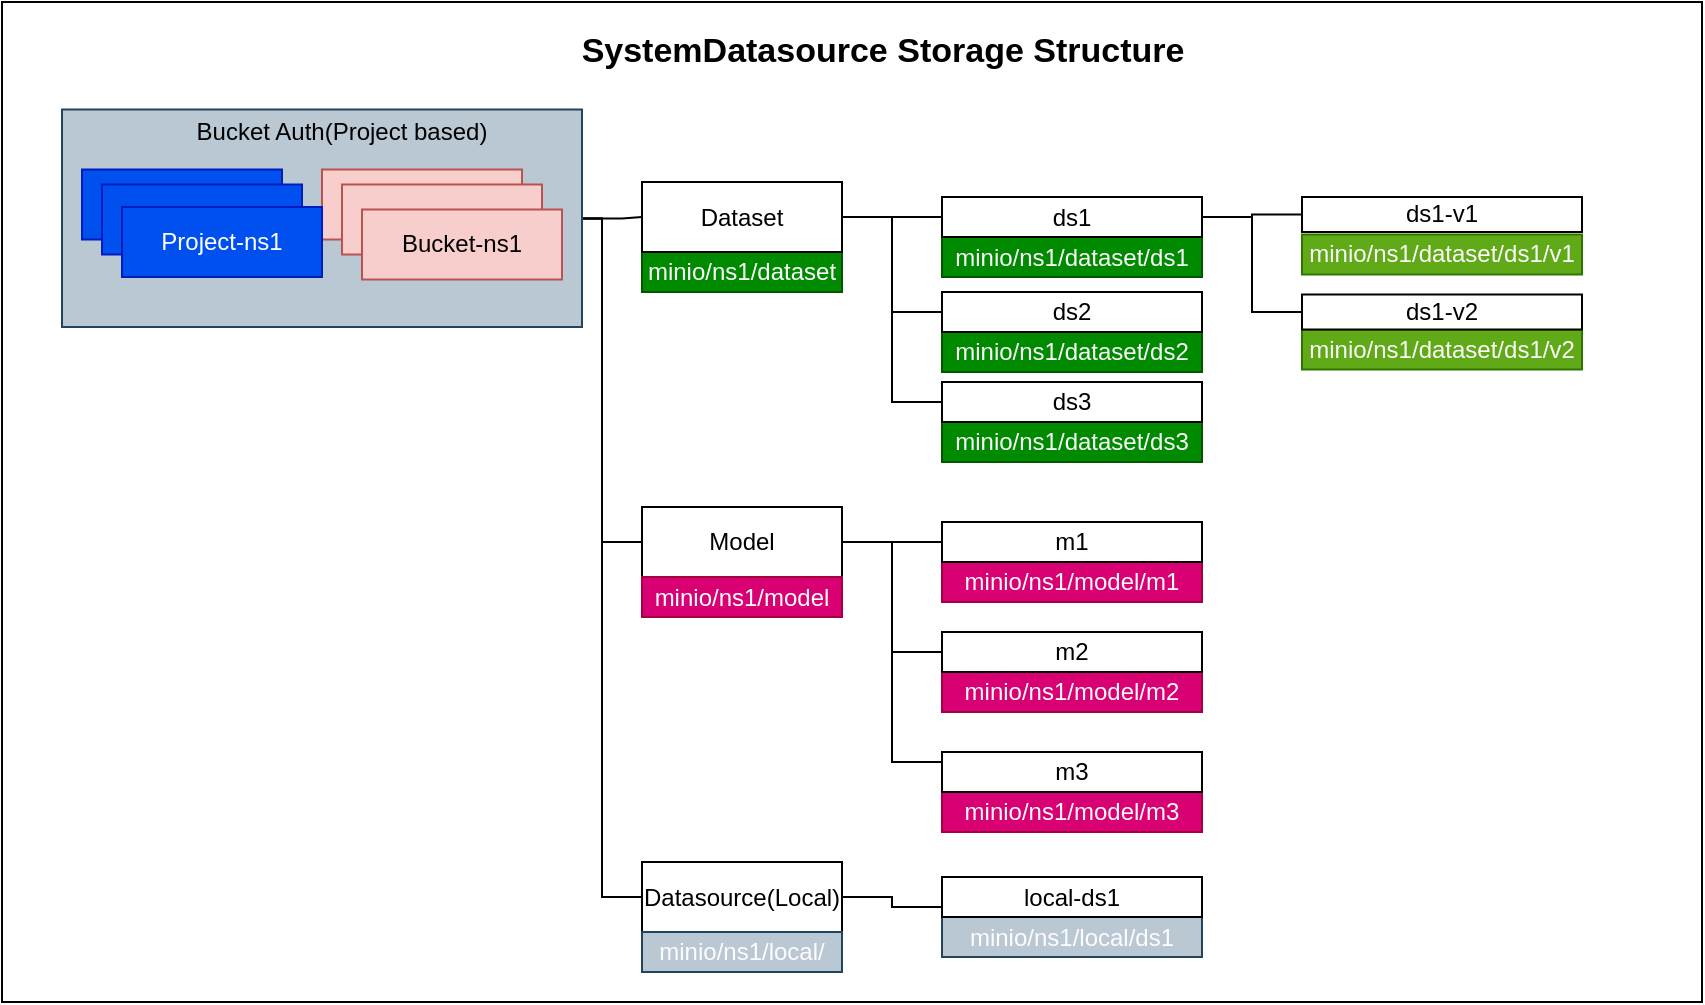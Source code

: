 <mxfile>
    <diagram id="LxMl-2SoCOkEbOTOW2Gz" name="第 1 页">
        <mxGraphModel dx="887" dy="558" grid="1" gridSize="10" guides="1" tooltips="1" connect="1" arrows="1" fold="1" page="1" pageScale="1" pageWidth="1920" pageHeight="1200" math="0" shadow="0">
            <root>
                <mxCell id="0"/>
                <mxCell id="1" parent="0"/>
                <mxCell id="CVLv9CD3JrJjsB5Fl6TC-63" value="" style="rounded=0;whiteSpace=wrap;html=1;" parent="1" vertex="1">
                    <mxGeometry x="180" y="120" width="850" height="500" as="geometry"/>
                </mxCell>
                <mxCell id="CVLv9CD3JrJjsB5Fl6TC-84" style="edgeStyle=orthogonalEdgeStyle;rounded=0;orthogonalLoop=1;jettySize=auto;html=1;entryX=0;entryY=0.5;entryDx=0;entryDy=0;fontSize=17;fontColor=#FDFCFC;endArrow=none;endFill=0;" parent="1" source="CVLv9CD3JrJjsB5Fl6TC-62" target="CVLv9CD3JrJjsB5Fl6TC-29" edge="1">
                    <mxGeometry relative="1" as="geometry"/>
                </mxCell>
                <mxCell id="CVLv9CD3JrJjsB5Fl6TC-86" style="edgeStyle=orthogonalEdgeStyle;rounded=0;orthogonalLoop=1;jettySize=auto;html=1;entryX=0;entryY=0.5;entryDx=0;entryDy=0;fontSize=17;fontColor=#FDFCFC;endArrow=none;endFill=0;" parent="1" source="CVLv9CD3JrJjsB5Fl6TC-62" target="CVLv9CD3JrJjsB5Fl6TC-30" edge="1">
                    <mxGeometry relative="1" as="geometry">
                        <Array as="points">
                            <mxPoint x="480" y="228"/>
                            <mxPoint x="480" y="390"/>
                        </Array>
                    </mxGeometry>
                </mxCell>
                <mxCell id="CVLv9CD3JrJjsB5Fl6TC-87" style="edgeStyle=orthogonalEdgeStyle;rounded=0;orthogonalLoop=1;jettySize=auto;html=1;entryX=0;entryY=0.5;entryDx=0;entryDy=0;fontSize=17;fontColor=#FDFCFC;endArrow=none;endFill=0;" parent="1" source="CVLv9CD3JrJjsB5Fl6TC-62" target="CVLv9CD3JrJjsB5Fl6TC-75" edge="1">
                    <mxGeometry relative="1" as="geometry">
                        <Array as="points">
                            <mxPoint x="480" y="228"/>
                            <mxPoint x="480" y="568"/>
                        </Array>
                    </mxGeometry>
                </mxCell>
                <mxCell id="CVLv9CD3JrJjsB5Fl6TC-62" value="" style="rounded=0;whiteSpace=wrap;html=1;fillColor=#bac8d3;strokeColor=#23445d;" parent="1" vertex="1">
                    <mxGeometry x="210" y="173.75" width="260" height="108.75" as="geometry"/>
                </mxCell>
                <mxCell id="CVLv9CD3JrJjsB5Fl6TC-6" value="Bucket Auth(Project based)" style="text;html=1;strokeColor=none;fillColor=none;align=center;verticalAlign=middle;whiteSpace=wrap;rounded=0;" parent="1" vertex="1">
                    <mxGeometry x="270" y="160" width="160" height="50" as="geometry"/>
                </mxCell>
                <mxCell id="CVLv9CD3JrJjsB5Fl6TC-7" value="项目-ns1" style="rounded=0;whiteSpace=wrap;html=1;fillColor=#0050ef;fontColor=#ffffff;strokeColor=#001DBC;" parent="1" vertex="1">
                    <mxGeometry x="220" y="203.75" width="100" height="35" as="geometry"/>
                </mxCell>
                <mxCell id="CVLv9CD3JrJjsB5Fl6TC-26" value="bucket-ns1" style="rounded=0;whiteSpace=wrap;html=1;fillColor=#f8cecc;strokeColor=#b85450;" parent="1" vertex="1">
                    <mxGeometry x="340" y="203.75" width="100" height="35" as="geometry"/>
                </mxCell>
                <mxCell id="CVLv9CD3JrJjsB5Fl6TC-28" value="minio/ns1/dataset" style="rounded=0;whiteSpace=wrap;html=1;fillColor=#008a00;strokeColor=#005700;fontColor=#ffffff;" parent="1" vertex="1">
                    <mxGeometry x="500" y="245" width="100" height="20" as="geometry"/>
                </mxCell>
                <mxCell id="CVLv9CD3JrJjsB5Fl6TC-47" style="edgeStyle=orthogonalEdgeStyle;rounded=0;orthogonalLoop=1;jettySize=auto;html=1;entryX=0;entryY=0.5;entryDx=0;entryDy=0;fontColor=#FDFCFC;endArrow=none;endFill=0;" parent="1" source="CVLv9CD3JrJjsB5Fl6TC-29" target="CVLv9CD3JrJjsB5Fl6TC-36" edge="1">
                    <mxGeometry relative="1" as="geometry"/>
                </mxCell>
                <mxCell id="CVLv9CD3JrJjsB5Fl6TC-48" style="edgeStyle=orthogonalEdgeStyle;rounded=0;orthogonalLoop=1;jettySize=auto;html=1;entryX=0;entryY=0.5;entryDx=0;entryDy=0;fontColor=#FDFCFC;endArrow=none;endFill=0;" parent="1" source="CVLv9CD3JrJjsB5Fl6TC-29" target="CVLv9CD3JrJjsB5Fl6TC-38" edge="1">
                    <mxGeometry relative="1" as="geometry"/>
                </mxCell>
                <mxCell id="CVLv9CD3JrJjsB5Fl6TC-49" style="edgeStyle=orthogonalEdgeStyle;rounded=0;orthogonalLoop=1;jettySize=auto;html=1;entryX=0;entryY=0.5;entryDx=0;entryDy=0;fontColor=#FDFCFC;endArrow=none;endFill=0;" parent="1" source="CVLv9CD3JrJjsB5Fl6TC-29" target="CVLv9CD3JrJjsB5Fl6TC-40" edge="1">
                    <mxGeometry relative="1" as="geometry"/>
                </mxCell>
                <mxCell id="CVLv9CD3JrJjsB5Fl6TC-29" value="Dataset" style="rounded=0;whiteSpace=wrap;html=1;" parent="1" vertex="1">
                    <mxGeometry x="500" y="210" width="100" height="35" as="geometry"/>
                </mxCell>
                <mxCell id="CVLv9CD3JrJjsB5Fl6TC-50" style="edgeStyle=orthogonalEdgeStyle;rounded=0;orthogonalLoop=1;jettySize=auto;html=1;entryX=0;entryY=0.5;entryDx=0;entryDy=0;fontColor=#FDFCFC;endArrow=none;endFill=0;" parent="1" source="CVLv9CD3JrJjsB5Fl6TC-30" target="CVLv9CD3JrJjsB5Fl6TC-42" edge="1">
                    <mxGeometry relative="1" as="geometry"/>
                </mxCell>
                <mxCell id="CVLv9CD3JrJjsB5Fl6TC-51" style="edgeStyle=orthogonalEdgeStyle;rounded=0;orthogonalLoop=1;jettySize=auto;html=1;entryX=0;entryY=0.5;entryDx=0;entryDy=0;fontColor=#FDFCFC;endArrow=none;endFill=0;" parent="1" source="CVLv9CD3JrJjsB5Fl6TC-30" target="CVLv9CD3JrJjsB5Fl6TC-44" edge="1">
                    <mxGeometry relative="1" as="geometry"/>
                </mxCell>
                <mxCell id="CVLv9CD3JrJjsB5Fl6TC-52" style="edgeStyle=orthogonalEdgeStyle;rounded=0;orthogonalLoop=1;jettySize=auto;html=1;entryX=0;entryY=0.25;entryDx=0;entryDy=0;fontColor=#FDFCFC;endArrow=none;endFill=0;" parent="1" source="CVLv9CD3JrJjsB5Fl6TC-30" target="CVLv9CD3JrJjsB5Fl6TC-46" edge="1">
                    <mxGeometry relative="1" as="geometry"/>
                </mxCell>
                <mxCell id="CVLv9CD3JrJjsB5Fl6TC-30" value="Model" style="rounded=0;whiteSpace=wrap;html=1;" parent="1" vertex="1">
                    <mxGeometry x="500" y="372.5" width="100" height="35" as="geometry"/>
                </mxCell>
                <mxCell id="CVLv9CD3JrJjsB5Fl6TC-34" value="minio/ns1/model" style="rounded=0;whiteSpace=wrap;html=1;fillColor=#d80073;strokeColor=#A50040;fontColor=#ffffff;" parent="1" vertex="1">
                    <mxGeometry x="500" y="407.5" width="100" height="20" as="geometry"/>
                </mxCell>
                <mxCell id="CVLv9CD3JrJjsB5Fl6TC-35" value="&lt;font color=&quot;#fdfcfc&quot;&gt;minio/ns1/dataset/ds1&lt;/font&gt;" style="rounded=0;whiteSpace=wrap;html=1;fillColor=#008a00;strokeColor=#005700;fontColor=#ffffff;" parent="1" vertex="1">
                    <mxGeometry x="650" y="237.5" width="130" height="20" as="geometry"/>
                </mxCell>
                <mxCell id="CVLv9CD3JrJjsB5Fl6TC-57" style="edgeStyle=orthogonalEdgeStyle;rounded=0;orthogonalLoop=1;jettySize=auto;html=1;entryX=0;entryY=0.5;entryDx=0;entryDy=0;fontColor=#FDFCFC;endArrow=none;endFill=0;" parent="1" source="CVLv9CD3JrJjsB5Fl6TC-36" target="CVLv9CD3JrJjsB5Fl6TC-54" edge="1">
                    <mxGeometry relative="1" as="geometry"/>
                </mxCell>
                <mxCell id="CVLv9CD3JrJjsB5Fl6TC-59" style="edgeStyle=orthogonalEdgeStyle;rounded=0;orthogonalLoop=1;jettySize=auto;html=1;entryX=0;entryY=0.5;entryDx=0;entryDy=0;fontColor=#FDFCFC;endArrow=none;endFill=0;" parent="1" source="CVLv9CD3JrJjsB5Fl6TC-36" target="CVLv9CD3JrJjsB5Fl6TC-56" edge="1">
                    <mxGeometry relative="1" as="geometry"/>
                </mxCell>
                <mxCell id="CVLv9CD3JrJjsB5Fl6TC-36" value="ds1" style="rounded=0;whiteSpace=wrap;html=1;" parent="1" vertex="1">
                    <mxGeometry x="650" y="217.5" width="130" height="20" as="geometry"/>
                </mxCell>
                <mxCell id="CVLv9CD3JrJjsB5Fl6TC-37" value="&lt;font color=&quot;#fdfcfc&quot;&gt;minio/ns1/dataset/ds2&lt;/font&gt;" style="rounded=0;whiteSpace=wrap;html=1;fillColor=#008a00;strokeColor=#005700;fontColor=#ffffff;" parent="1" vertex="1">
                    <mxGeometry x="650" y="285" width="130" height="20" as="geometry"/>
                </mxCell>
                <mxCell id="CVLv9CD3JrJjsB5Fl6TC-38" value="ds2" style="rounded=0;whiteSpace=wrap;html=1;" parent="1" vertex="1">
                    <mxGeometry x="650" y="265" width="130" height="20" as="geometry"/>
                </mxCell>
                <mxCell id="CVLv9CD3JrJjsB5Fl6TC-39" value="&lt;font color=&quot;#fdfcfc&quot;&gt;minio/ns1/dataset/ds3&lt;/font&gt;" style="rounded=0;whiteSpace=wrap;html=1;fillColor=#008a00;strokeColor=#005700;fontColor=#ffffff;" parent="1" vertex="1">
                    <mxGeometry x="650" y="330" width="130" height="20" as="geometry"/>
                </mxCell>
                <mxCell id="CVLv9CD3JrJjsB5Fl6TC-40" value="ds3" style="rounded=0;whiteSpace=wrap;html=1;" parent="1" vertex="1">
                    <mxGeometry x="650" y="310" width="130" height="20" as="geometry"/>
                </mxCell>
                <mxCell id="CVLv9CD3JrJjsB5Fl6TC-41" value="&lt;font color=&quot;#fdfcfc&quot;&gt;minio/ns1/model/m1&lt;/font&gt;" style="rounded=0;whiteSpace=wrap;html=1;fillColor=#d80073;strokeColor=#A50040;fontColor=#ffffff;" parent="1" vertex="1">
                    <mxGeometry x="650" y="400" width="130" height="20" as="geometry"/>
                </mxCell>
                <mxCell id="CVLv9CD3JrJjsB5Fl6TC-42" value="m1" style="rounded=0;whiteSpace=wrap;html=1;" parent="1" vertex="1">
                    <mxGeometry x="650" y="380" width="130" height="20" as="geometry"/>
                </mxCell>
                <mxCell id="CVLv9CD3JrJjsB5Fl6TC-43" value="&lt;font color=&quot;#fdfcfc&quot;&gt;minio/ns1/model/m2&lt;/font&gt;" style="rounded=0;whiteSpace=wrap;html=1;fillColor=#d80073;strokeColor=#A50040;fontColor=#ffffff;" parent="1" vertex="1">
                    <mxGeometry x="650" y="455" width="130" height="20" as="geometry"/>
                </mxCell>
                <mxCell id="CVLv9CD3JrJjsB5Fl6TC-44" value="m2" style="rounded=0;whiteSpace=wrap;html=1;" parent="1" vertex="1">
                    <mxGeometry x="650" y="435" width="130" height="20" as="geometry"/>
                </mxCell>
                <mxCell id="CVLv9CD3JrJjsB5Fl6TC-45" value="&lt;font color=&quot;#fdfcfc&quot;&gt;minio/ns1/model/m3&lt;/font&gt;" style="rounded=0;whiteSpace=wrap;html=1;fillColor=#d80073;strokeColor=#A50040;fontColor=#ffffff;" parent="1" vertex="1">
                    <mxGeometry x="650" y="515" width="130" height="20" as="geometry"/>
                </mxCell>
                <mxCell id="CVLv9CD3JrJjsB5Fl6TC-46" value="m3" style="rounded=0;whiteSpace=wrap;html=1;" parent="1" vertex="1">
                    <mxGeometry x="650" y="495" width="130" height="20" as="geometry"/>
                </mxCell>
                <mxCell id="CVLv9CD3JrJjsB5Fl6TC-53" value="&lt;font color=&quot;#fdfcfc&quot;&gt;minio/ns1/dataset/ds1/v1&lt;/font&gt;" style="rounded=0;whiteSpace=wrap;html=1;fillColor=#60a917;strokeColor=#2D7600;fontColor=#ffffff;" parent="1" vertex="1">
                    <mxGeometry x="830" y="236.25" width="140" height="20" as="geometry"/>
                </mxCell>
                <mxCell id="CVLv9CD3JrJjsB5Fl6TC-54" value="ds1-v1" style="rounded=0;whiteSpace=wrap;html=1;" parent="1" vertex="1">
                    <mxGeometry x="830" y="217.5" width="140" height="17.5" as="geometry"/>
                </mxCell>
                <mxCell id="CVLv9CD3JrJjsB5Fl6TC-55" value="&lt;font color=&quot;#fdfcfc&quot;&gt;minio/ns1/dataset/ds1/v2&lt;/font&gt;" style="rounded=0;whiteSpace=wrap;html=1;fillColor=#60a917;strokeColor=#2D7600;fontColor=#ffffff;" parent="1" vertex="1">
                    <mxGeometry x="830" y="283.75" width="140" height="20" as="geometry"/>
                </mxCell>
                <mxCell id="CVLv9CD3JrJjsB5Fl6TC-56" value="ds1-v2" style="rounded=0;whiteSpace=wrap;html=1;" parent="1" vertex="1">
                    <mxGeometry x="830" y="266.25" width="140" height="17.5" as="geometry"/>
                </mxCell>
                <mxCell id="CVLv9CD3JrJjsB5Fl6TC-65" value="&lt;font color=&quot;#000000&quot; style=&quot;font-size: 17px;&quot;&gt;SystemDatasource Storage Structure&lt;/font&gt;" style="text;html=1;resizable=0;autosize=1;align=center;verticalAlign=middle;points=[];fillColor=none;strokeColor=none;rounded=0;fontColor=#FDFCFC;fontStyle=1;fontSize=17;" parent="1" vertex="1">
                    <mxGeometry x="460" y="130" width="320" height="30" as="geometry"/>
                </mxCell>
                <mxCell id="CVLv9CD3JrJjsB5Fl6TC-71" value="项目-ns1" style="rounded=0;whiteSpace=wrap;html=1;fillColor=#0050ef;fontColor=#ffffff;strokeColor=#001DBC;" parent="1" vertex="1">
                    <mxGeometry x="230" y="211.25" width="100" height="35" as="geometry"/>
                </mxCell>
                <mxCell id="CVLv9CD3JrJjsB5Fl6TC-72" value="bucket-ns1" style="rounded=0;whiteSpace=wrap;html=1;fillColor=#f8cecc;strokeColor=#b85450;" parent="1" vertex="1">
                    <mxGeometry x="350" y="211.25" width="100" height="35" as="geometry"/>
                </mxCell>
                <mxCell id="CVLv9CD3JrJjsB5Fl6TC-73" value="Project-ns1" style="rounded=0;whiteSpace=wrap;html=1;fillColor=#0050ef;fontColor=#ffffff;strokeColor=#001DBC;" parent="1" vertex="1">
                    <mxGeometry x="240" y="222.5" width="100" height="35" as="geometry"/>
                </mxCell>
                <mxCell id="CVLv9CD3JrJjsB5Fl6TC-74" value="Bucket-ns1" style="rounded=0;whiteSpace=wrap;html=1;fillColor=#f8cecc;strokeColor=#b85450;" parent="1" vertex="1">
                    <mxGeometry x="360" y="223.75" width="100" height="35" as="geometry"/>
                </mxCell>
                <mxCell id="CVLv9CD3JrJjsB5Fl6TC-81" style="edgeStyle=orthogonalEdgeStyle;rounded=0;orthogonalLoop=1;jettySize=auto;html=1;entryX=0;entryY=0.75;entryDx=0;entryDy=0;fontSize=17;fontColor=#000000;endArrow=none;endFill=0;" parent="1" source="CVLv9CD3JrJjsB5Fl6TC-75" target="CVLv9CD3JrJjsB5Fl6TC-80" edge="1">
                    <mxGeometry relative="1" as="geometry"/>
                </mxCell>
                <mxCell id="CVLv9CD3JrJjsB5Fl6TC-75" value="Datasource(Local)" style="rounded=0;whiteSpace=wrap;html=1;" parent="1" vertex="1">
                    <mxGeometry x="500" y="550" width="100" height="35" as="geometry"/>
                </mxCell>
                <mxCell id="CVLv9CD3JrJjsB5Fl6TC-76" value="minio/ns1/local/" style="rounded=0;whiteSpace=wrap;html=1;fillColor=#bac8d3;strokeColor=#23445d;fontColor=#FDFCFC;" parent="1" vertex="1">
                    <mxGeometry x="500" y="585" width="100" height="20" as="geometry"/>
                </mxCell>
                <mxCell id="CVLv9CD3JrJjsB5Fl6TC-79" value="&lt;font color=&quot;#fdfcfc&quot;&gt;minio/ns1/local/ds1&lt;/font&gt;" style="rounded=0;whiteSpace=wrap;html=1;fillColor=#bac8d3;strokeColor=#23445d;" parent="1" vertex="1">
                    <mxGeometry x="650" y="577.5" width="130" height="20" as="geometry"/>
                </mxCell>
                <mxCell id="CVLv9CD3JrJjsB5Fl6TC-80" value="local-ds1" style="rounded=0;whiteSpace=wrap;html=1;" parent="1" vertex="1">
                    <mxGeometry x="650" y="557.5" width="130" height="20" as="geometry"/>
                </mxCell>
            </root>
        </mxGraphModel>
    </diagram>
</mxfile>